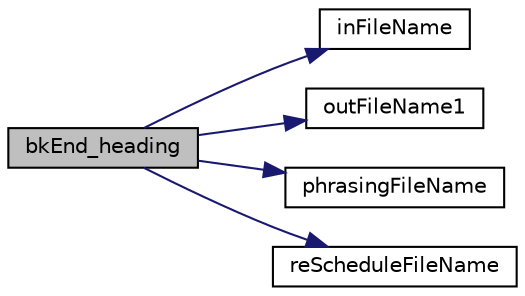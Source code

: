 digraph G
{
  edge [fontname="Helvetica",fontsize="10",labelfontname="Helvetica",labelfontsize="10"];
  node [fontname="Helvetica",fontsize="10",shape=record];
  rankdir=LR;
  Node1 [label="bkEnd_heading",height=0.2,width=0.4,color="black", fillcolor="grey75", style="filled" fontcolor="black"];
  Node1 -> Node2 [color="midnightblue",fontsize="10",style="solid",fontname="Helvetica"];
  Node2 [label="inFileName",height=0.2,width=0.4,color="black", fillcolor="white", style="filled",URL="$bkEnd_8cpp.html#a4bdab479a34b2695251fda1824813fbc"];
  Node1 -> Node3 [color="midnightblue",fontsize="10",style="solid",fontname="Helvetica"];
  Node3 [label="outFileName1",height=0.2,width=0.4,color="black", fillcolor="white", style="filled",URL="$bkEnd_8cpp.html#a4cf2d67fd505b560c46cfc3386bdab9a"];
  Node1 -> Node4 [color="midnightblue",fontsize="10",style="solid",fontname="Helvetica"];
  Node4 [label="phrasingFileName",height=0.2,width=0.4,color="black", fillcolor="white", style="filled",URL="$bkEnd_8cpp.html#a263d48d5587cc05b4b3c9fe77bf86fe8"];
  Node1 -> Node5 [color="midnightblue",fontsize="10",style="solid",fontname="Helvetica"];
  Node5 [label="reScheduleFileName",height=0.2,width=0.4,color="black", fillcolor="white", style="filled",URL="$bkEnd_8cpp.html#a8a7960f44b590e5ca0e8cc8273f64dd4"];
}

